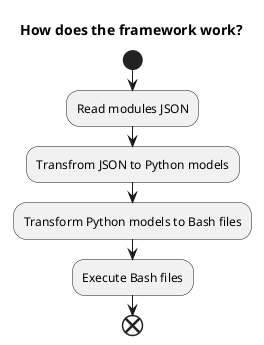 @startuml dotfiles_flow
start
title How does the framework work?

skinparam {
    BackgroundColor #00000000
}

:Read modules JSON;
:Transfrom JSON to Python models;
:Transform Python models to Bash files;
:Execute Bash files;
end
@enduml
